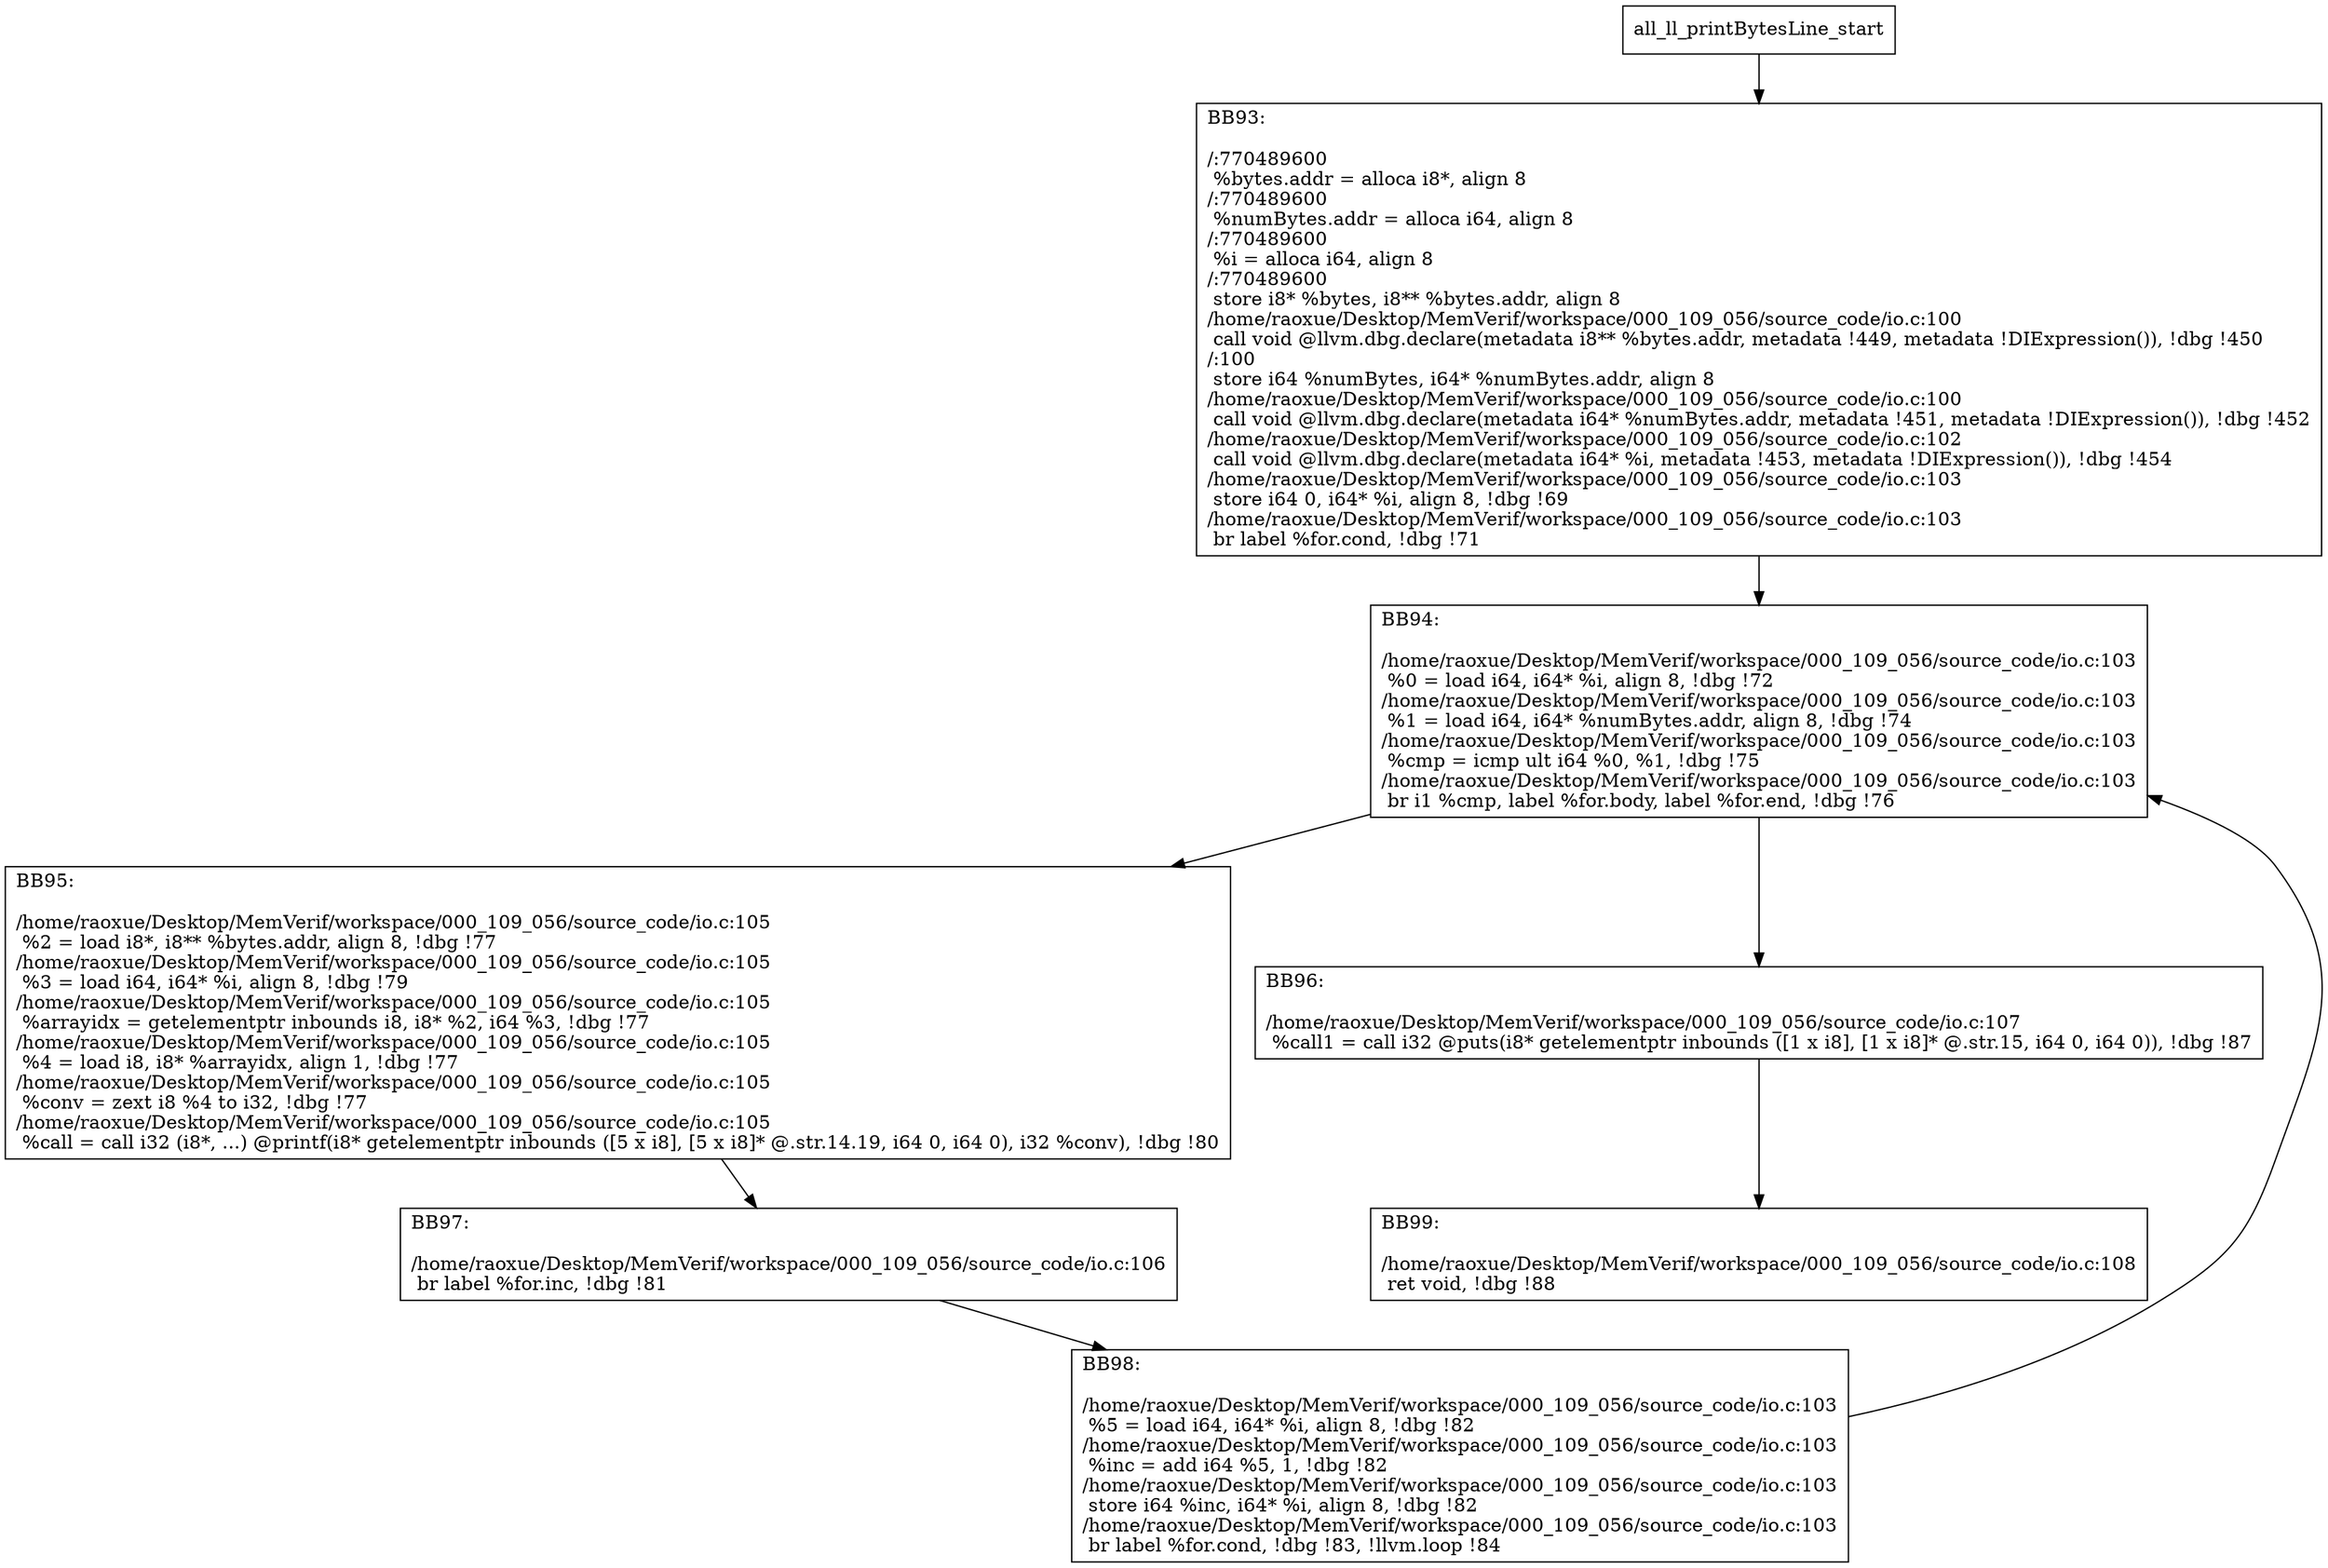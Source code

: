 digraph "CFG for'all_ll_printBytesLine' function" {
	BBall_ll_printBytesLine_start[shape=record,label="{all_ll_printBytesLine_start}"];
	BBall_ll_printBytesLine_start-> all_ll_printBytesLineBB93;
	all_ll_printBytesLineBB93 [shape=record, label="{BB93:\l\l/:770489600\l
  %bytes.addr = alloca i8*, align 8\l
/:770489600\l
  %numBytes.addr = alloca i64, align 8\l
/:770489600\l
  %i = alloca i64, align 8\l
/:770489600\l
  store i8* %bytes, i8** %bytes.addr, align 8\l
/home/raoxue/Desktop/MemVerif/workspace/000_109_056/source_code/io.c:100\l
  call void @llvm.dbg.declare(metadata i8** %bytes.addr, metadata !449, metadata !DIExpression()), !dbg !450\l
/:100\l
  store i64 %numBytes, i64* %numBytes.addr, align 8\l
/home/raoxue/Desktop/MemVerif/workspace/000_109_056/source_code/io.c:100\l
  call void @llvm.dbg.declare(metadata i64* %numBytes.addr, metadata !451, metadata !DIExpression()), !dbg !452\l
/home/raoxue/Desktop/MemVerif/workspace/000_109_056/source_code/io.c:102\l
  call void @llvm.dbg.declare(metadata i64* %i, metadata !453, metadata !DIExpression()), !dbg !454\l
/home/raoxue/Desktop/MemVerif/workspace/000_109_056/source_code/io.c:103\l
  store i64 0, i64* %i, align 8, !dbg !69\l
/home/raoxue/Desktop/MemVerif/workspace/000_109_056/source_code/io.c:103\l
  br label %for.cond, !dbg !71\l
}"];
	all_ll_printBytesLineBB93-> all_ll_printBytesLineBB94;
	all_ll_printBytesLineBB94 [shape=record, label="{BB94:\l\l/home/raoxue/Desktop/MemVerif/workspace/000_109_056/source_code/io.c:103\l
  %0 = load i64, i64* %i, align 8, !dbg !72\l
/home/raoxue/Desktop/MemVerif/workspace/000_109_056/source_code/io.c:103\l
  %1 = load i64, i64* %numBytes.addr, align 8, !dbg !74\l
/home/raoxue/Desktop/MemVerif/workspace/000_109_056/source_code/io.c:103\l
  %cmp = icmp ult i64 %0, %1, !dbg !75\l
/home/raoxue/Desktop/MemVerif/workspace/000_109_056/source_code/io.c:103\l
  br i1 %cmp, label %for.body, label %for.end, !dbg !76\l
}"];
	all_ll_printBytesLineBB94-> all_ll_printBytesLineBB95;
	all_ll_printBytesLineBB94-> all_ll_printBytesLineBB96;
	all_ll_printBytesLineBB95 [shape=record, label="{BB95:\l\l/home/raoxue/Desktop/MemVerif/workspace/000_109_056/source_code/io.c:105\l
  %2 = load i8*, i8** %bytes.addr, align 8, !dbg !77\l
/home/raoxue/Desktop/MemVerif/workspace/000_109_056/source_code/io.c:105\l
  %3 = load i64, i64* %i, align 8, !dbg !79\l
/home/raoxue/Desktop/MemVerif/workspace/000_109_056/source_code/io.c:105\l
  %arrayidx = getelementptr inbounds i8, i8* %2, i64 %3, !dbg !77\l
/home/raoxue/Desktop/MemVerif/workspace/000_109_056/source_code/io.c:105\l
  %4 = load i8, i8* %arrayidx, align 1, !dbg !77\l
/home/raoxue/Desktop/MemVerif/workspace/000_109_056/source_code/io.c:105\l
  %conv = zext i8 %4 to i32, !dbg !77\l
/home/raoxue/Desktop/MemVerif/workspace/000_109_056/source_code/io.c:105\l
  %call = call i32 (i8*, ...) @printf(i8* getelementptr inbounds ([5 x i8], [5 x i8]* @.str.14.19, i64 0, i64 0), i32 %conv), !dbg !80\l
}"];
	all_ll_printBytesLineBB95-> all_ll_printBytesLineBB97;
	all_ll_printBytesLineBB97 [shape=record, label="{BB97:\l\l/home/raoxue/Desktop/MemVerif/workspace/000_109_056/source_code/io.c:106\l
  br label %for.inc, !dbg !81\l
}"];
	all_ll_printBytesLineBB97-> all_ll_printBytesLineBB98;
	all_ll_printBytesLineBB98 [shape=record, label="{BB98:\l\l/home/raoxue/Desktop/MemVerif/workspace/000_109_056/source_code/io.c:103\l
  %5 = load i64, i64* %i, align 8, !dbg !82\l
/home/raoxue/Desktop/MemVerif/workspace/000_109_056/source_code/io.c:103\l
  %inc = add i64 %5, 1, !dbg !82\l
/home/raoxue/Desktop/MemVerif/workspace/000_109_056/source_code/io.c:103\l
  store i64 %inc, i64* %i, align 8, !dbg !82\l
/home/raoxue/Desktop/MemVerif/workspace/000_109_056/source_code/io.c:103\l
  br label %for.cond, !dbg !83, !llvm.loop !84\l
}"];
	all_ll_printBytesLineBB98-> all_ll_printBytesLineBB94;
	all_ll_printBytesLineBB96 [shape=record, label="{BB96:\l\l/home/raoxue/Desktop/MemVerif/workspace/000_109_056/source_code/io.c:107\l
  %call1 = call i32 @puts(i8* getelementptr inbounds ([1 x i8], [1 x i8]* @.str.15, i64 0, i64 0)), !dbg !87\l
}"];
	all_ll_printBytesLineBB96-> all_ll_printBytesLineBB99;
	all_ll_printBytesLineBB99 [shape=record, label="{BB99:\l\l/home/raoxue/Desktop/MemVerif/workspace/000_109_056/source_code/io.c:108\l
  ret void, !dbg !88\l
}"];
}
